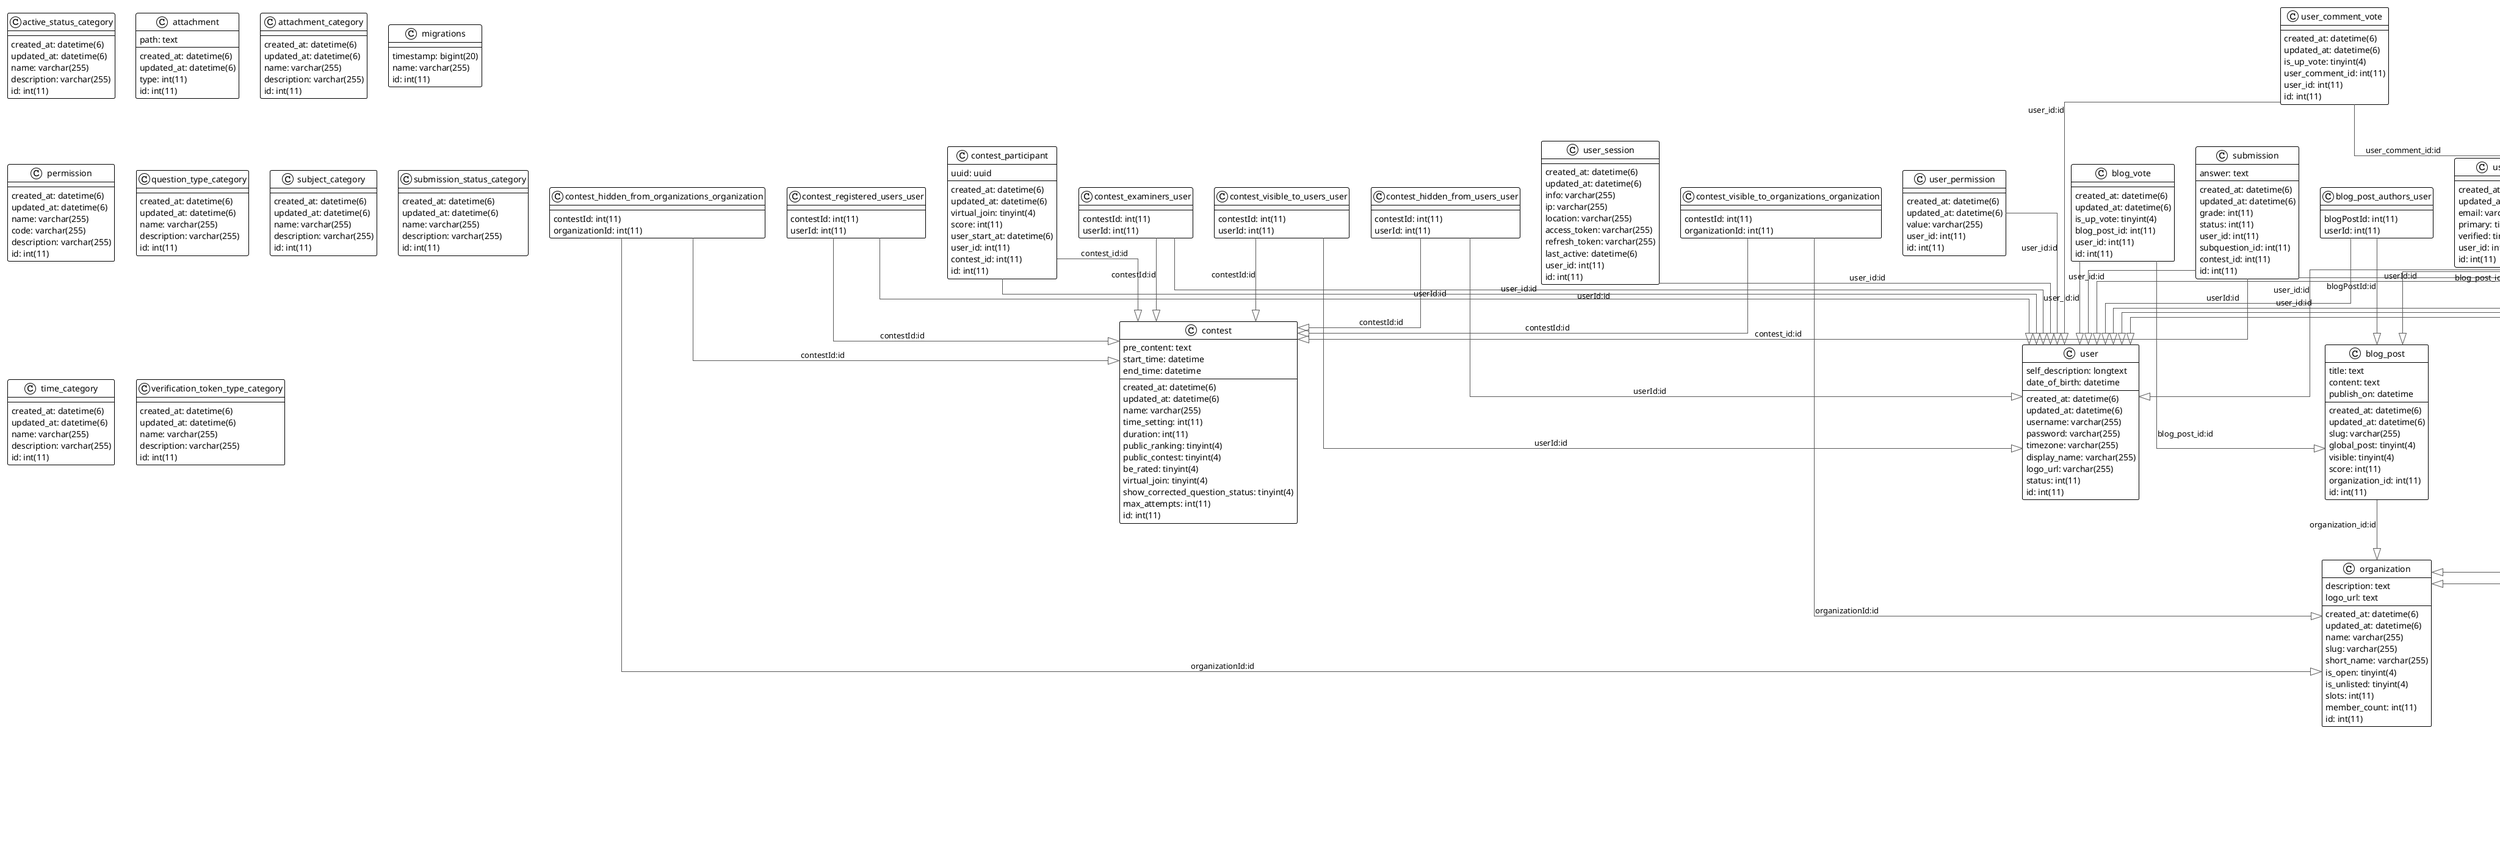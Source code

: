 @startuml

!theme plain
top to bottom direction
skinparam linetype ortho

class active_status_category {
   created_at: datetime(6)
   updated_at: datetime(6)
   name: varchar(255)
   description: varchar(255)
   id: int(11)
}
class attachment {
   created_at: datetime(6)
   updated_at: datetime(6)
   type: int(11)
   path: text
   id: int(11)
}
class attachment_category {
   created_at: datetime(6)
   updated_at: datetime(6)
   name: varchar(255)
   description: varchar(255)
   id: int(11)
}
class blog_post {
   created_at: datetime(6)
   updated_at: datetime(6)
   title: text
   content: text
   slug: varchar(255)
   global_post: tinyint(4)
   visible: tinyint(4)
   publish_on: datetime
   score: int(11)
   organization_id: int(11)
   id: int(11)
}
class blog_post_authors_user {
   blogPostId: int(11)
   userId: int(11)
}
class blog_vote {
   created_at: datetime(6)
   updated_at: datetime(6)
   is_up_vote: tinyint(4)
   blog_post_id: int(11)
   user_id: int(11)
   id: int(11)
}
class clarification {
   created_at: datetime(6)
   updated_at: datetime(6)
   title: varchar(255)
   content: text
   question_id: int(11)
   id: int(11)
}
class contest {
   created_at: datetime(6)
   updated_at: datetime(6)
   name: varchar(255)
   pre_content: text
   time_setting: int(11)
   start_time: datetime
   end_time: datetime
   duration: int(11)
   public_ranking: tinyint(4)
   public_contest: tinyint(4)
   be_rated: tinyint(4)
   virtual_join: tinyint(4)
   show_corrected_question_status: tinyint(4)
   max_attempts: int(11)
   id: int(11)
}
class contest_examiners_user {
   contestId: int(11)
   userId: int(11)
}
class contest_hidden_from_organizations_organization {
   contestId: int(11)
   organizationId: int(11)
}
class contest_hidden_from_users_user {
   contestId: int(11)
   userId: int(11)
}
class contest_participant {
   created_at: datetime(6)
   updated_at: datetime(6)
   uuid: uuid
   virtual_join: tinyint(4)
   score: int(11)
   user_start_at: datetime(6)
   user_id: int(11)
   contest_id: int(11)
   id: int(11)
}
class contest_registered_users_user {
   contestId: int(11)
   userId: int(11)
}
class contest_visible_to_organizations_organization {
   contestId: int(11)
   organizationId: int(11)
}
class contest_visible_to_users_user {
   contestId: int(11)
   userId: int(11)
}
class examination {
   created_at: datetime(6)
   updated_at: datetime(6)
   name: varchar(255)
   subject: int(11)
   many_sections: tinyint(4)
   id: int(11)
}
class migrations {
   timestamp: bigint(20)
   name: varchar(255)
   id: int(11)
}
class organization {
   created_at: datetime(6)
   updated_at: datetime(6)
   name: varchar(255)
   slug: varchar(255)
   short_name: varchar(255)
   is_open: tinyint(4)
   is_unlisted: tinyint(4)
   description: text
   logo_url: text
   slots: int(11)
   member_count: int(11)
   id: int(11)
}
class organization_admins_user {
   organizationId: int(11)
   userId: int(11)
}
class organization_members_user {
   organizationId: int(11)
   userId: int(11)
}
class permission {
   created_at: datetime(6)
   updated_at: datetime(6)
   name: varchar(255)
   code: varchar(255)
   description: varchar(255)
   id: int(11)
}
class question {
   created_at: datetime(6)
   updated_at: datetime(6)
   title: varchar(255)
   be_randomized: tinyint(4)
   many_sub_questions: tinyint(4)
   id: int(11)
}
class question_type_category {
   created_at: datetime(6)
   updated_at: datetime(6)
   name: varchar(255)
   description: varchar(255)
   id: int(11)
}
class section {
   created_at: datetime(6)
   updated_at: datetime(6)
   name: varchar(255)
   examination_id: int(11)
   id: int(11)
}
class section_questions_question {
   sectionId: int(11)
   questionId: int(11)
}
class subject_category {
   created_at: datetime(6)
   updated_at: datetime(6)
   name: varchar(255)
   description: varchar(255)
   id: int(11)
}
class submission {
   created_at: datetime(6)
   updated_at: datetime(6)
   answer: text
   grade: int(11)
   status: int(11)
   user_id: int(11)
   subquestion_id: int(11)
   contest_id: int(11)
   id: int(11)
}
class submission_status_category {
   created_at: datetime(6)
   updated_at: datetime(6)
   name: varchar(255)
   description: varchar(255)
   id: int(11)
}
class submitted_question {
   created_at: datetime(6)
   updated_at: datetime(6)
   corrected: tinyint(4)
   question_id: int(11)
   user_id: int(11)
   id: int(11)
}
class subquestion {
   created_at: datetime(6)
   updated_at: datetime(6)
   content: text
   order: int(11)
   type: int(11)
   question_id: int(11)
   id: int(11)
}
class subquestion_answer {
   created_at: datetime(6)
   updated_at: datetime(6)
   answer: text
   subquestion_id: int(11)
   id: int(11)
}
class subquestion_tags_tag {
   subquestionId: int(11)
   tagId: int(11)
}
class tag {
   created_at: datetime(6)
   updated_at: datetime(6)
   name: varchar(255)
   code: varchar(255)
   tag_group_id: int(11)
   id: int(11)
}
class tag_group {
   created_at: datetime(6)
   updated_at: datetime(6)
   name: varchar(255)
   code: varchar(255)
   id: int(11)
}
class time_category {
   created_at: datetime(6)
   updated_at: datetime(6)
   name: varchar(255)
   description: varchar(255)
   id: int(11)
}
class user {
   created_at: datetime(6)
   updated_at: datetime(6)
   username: varchar(255)
   password: varchar(255)
   timezone: varchar(255)
   display_name: varchar(255)
   self_description: longtext
   date_of_birth: datetime
   logo_url: varchar(255)
   status: int(11)
   id: int(11)
}
class user_comment {
   created_at: datetime(6)
   updated_at: datetime(6)
   content: text
   score: int(11)
   user_id: int(11)
   blog_post_id: int(11)
   parent_id: int(11)
   id: int(11)
}
class user_comment_vote {
   created_at: datetime(6)
   updated_at: datetime(6)
   is_up_vote: tinyint(4)
   user_comment_id: int(11)
   user_id: int(11)
   id: int(11)
}
class user_email {
   created_at: datetime(6)
   updated_at: datetime(6)
   email: varchar(255)
   primary: tinyint(4)
   verified: tinyint(4)
   user_id: int(11)
   id: int(11)
}
class user_permission {
   created_at: datetime(6)
   updated_at: datetime(6)
   value: varchar(255)
   user_id: int(11)
   id: int(11)
}
class user_session {
   created_at: datetime(6)
   updated_at: datetime(6)
   info: varchar(255)
   ip: varchar(255)
   location: varchar(255)
   access_token: varchar(255)
   refresh_token: varchar(255)
   last_active: datetime(6)
   user_id: int(11)
   id: int(11)
}
class verification_token_type_category {
   created_at: datetime(6)
   updated_at: datetime(6)
   name: varchar(255)
   description: varchar(255)
   id: int(11)
}

blog_post                                       -[#595959,plain]-^  organization                                   : "organization_id:id"
blog_post_authors_user                          -[#595959,plain]-^  blog_post                                      : "blogPostId:id"
blog_post_authors_user                          -[#595959,plain]-^  user                                           : "userId:id"
blog_vote                                       -[#595959,plain]-^  blog_post                                      : "blog_post_id:id"
blog_vote                                       -[#595959,plain]-^  user                                           : "user_id:id"
clarification                                   -[#595959,plain]-^  question                                       : "question_id:id"
contest_examiners_user                          -[#595959,plain]-^  contest                                        : "contestId:id"
contest_examiners_user                          -[#595959,plain]-^  user                                           : "userId:id"
contest_hidden_from_organizations_organization  -[#595959,plain]-^  contest                                        : "contestId:id"
contest_hidden_from_organizations_organization  -[#595959,plain]-^  organization                                   : "organizationId:id"
contest_hidden_from_users_user                  -[#595959,plain]-^  contest                                        : "contestId:id"
contest_hidden_from_users_user                  -[#595959,plain]-^  user                                           : "userId:id"
contest_participant                             -[#595959,plain]-^  contest                                        : "contest_id:id"
contest_participant                             -[#595959,plain]-^  user                                           : "user_id:id"
contest_registered_users_user                   -[#595959,plain]-^  contest                                        : "contestId:id"
contest_registered_users_user                   -[#595959,plain]-^  user                                           : "userId:id"
contest_visible_to_organizations_organization   -[#595959,plain]-^  contest                                        : "contestId:id"
contest_visible_to_organizations_organization   -[#595959,plain]-^  organization                                   : "organizationId:id"
contest_visible_to_users_user                   -[#595959,plain]-^  contest                                        : "contestId:id"
contest_visible_to_users_user                   -[#595959,plain]-^  user                                           : "userId:id"
organization_admins_user                        -[#595959,plain]-^  organization                                   : "organizationId:id"
organization_admins_user                        -[#595959,plain]-^  user                                           : "userId:id"
organization_members_user                       -[#595959,plain]-^  organization                                   : "organizationId:id"
organization_members_user                       -[#595959,plain]-^  user                                           : "userId:id"
section                                         -[#595959,plain]-^  examination                                    : "examination_id:id"
section_questions_question                      -[#595959,plain]-^  question                                       : "questionId:id"
section_questions_question                      -[#595959,plain]-^  section                                        : "sectionId:id"
submission                                      -[#595959,plain]-^  contest                                        : "contest_id:id"
submission                                      -[#595959,plain]-^  subquestion                                    : "subquestion_id:id"
submission                                      -[#595959,plain]-^  user                                           : "user_id:id"
submitted_question                              -[#595959,plain]-^  question                                       : "question_id:id"
submitted_question                              -[#595959,plain]-^  user                                           : "user_id:id"
subquestion                                     -[#595959,plain]-^  question                                       : "question_id:id"
subquestion_answer                              -[#595959,plain]-^  subquestion                                    : "subquestion_id:id"
subquestion_tags_tag                            -[#595959,plain]-^  subquestion                                    : "subquestionId:id"
subquestion_tags_tag                            -[#595959,plain]-^  tag                                            : "tagId:id"
tag                                             -[#595959,plain]-^  tag_group                                      : "tag_group_id:id"
user_comment                                    -[#595959,plain]-^  blog_post                                      : "blog_post_id:id"
user_comment                                    -[#595959,plain]-^  user                                           : "user_id:id"
user_comment                                    -[#595959,plain]-^  user_comment                                   : "parent_id:id"
user_comment_vote                               -[#595959,plain]-^  user                                           : "user_id:id"
user_comment_vote                               -[#595959,plain]-^  user_comment                                   : "user_comment_id:id"
user_email                                      -[#595959,plain]-^  user                                           : "user_id:id"
user_permission                                 -[#595959,plain]-^  user                                           : "user_id:id"
user_session                                    -[#595959,plain]-^  user                                           : "user_id:id"
@enduml
